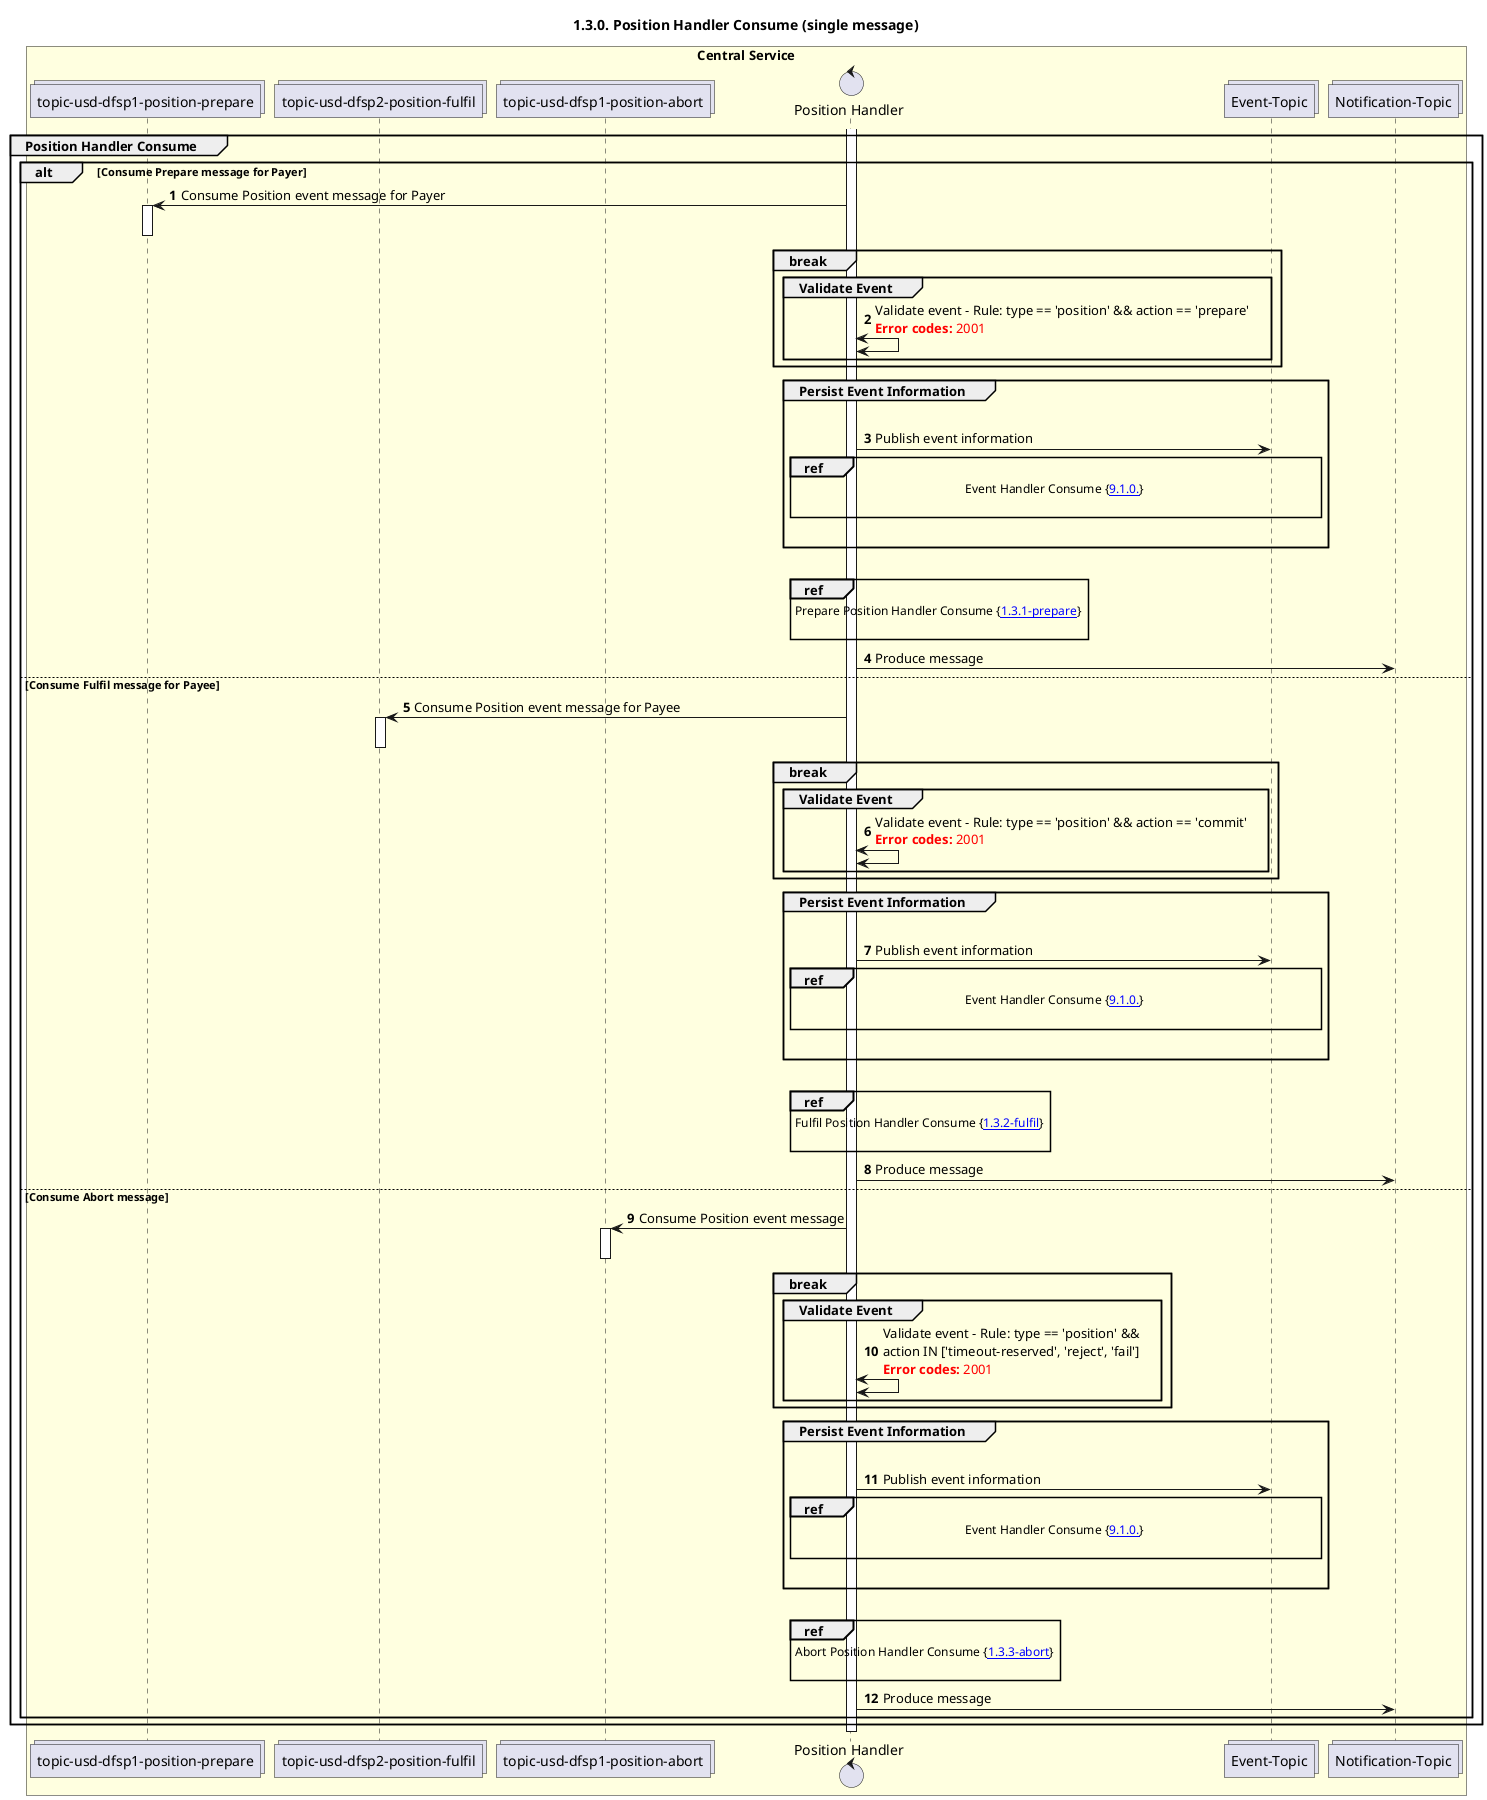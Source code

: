 @startuml
' declate title
title 1.3.0. Position Handler Consume (single message)

autonumber

' Actor Keys:
'   boundary - APIs/Interfaces, etc
'   collections - Kafka Topics
'   control - Kafka Consumers
'   entity - Database Access Objects
'   database - Database Persistance Store

' declare actors
collections "topic-usd-dfsp1-position-prepare" as TOPIC_POSITION_PREPARE_DFSP1
collections "topic-usd-dfsp2-position-fulfil" as TOPIC_POSITION_FULFIL_DFSP2
collections "topic-usd-dfsp1-position-abort" as TOPIC_POSITION_ABORT_DFSP1
control "Position Handler" as POS_HANDLER
' entity "Position DAO" as POS_DAO
collections "Event-Topic" as TOPIC_EVENTS
collections "Notification-Topic" as TOPIC_NOTIFICATIONS
' entity "Participant DAO" as PARTICIPANT_DAO
' entity "Transfer DAO" as TRANS_DAO
' database "Central Store" as DB

box "Central Service" #LightYellow
    participant TOPIC_POSITION_PREPARE_DFSP1
    participant TOPIC_POSITION_FULFIL_DFSP2
    participant TOPIC_POSITION_ABORT_DFSP1
    participant POS_HANDLER
    participant TOPIC_EVENTS
    participant TOPIC_NOTIFICATIONS
    ' participant POS_DAO
    ' participant PARTICIPANT_DAO
    ' participant TRANS_DAO
    ' participant DB
end box

' start flow
activate POS_HANDLER
group Position Handler Consume
    alt Consume Prepare message for Payer
        TOPIC_POSITION_PREPARE_DFSP1 <- POS_HANDLER: Consume Position event message for Payer
        activate TOPIC_POSITION_PREPARE_DFSP1
        deactivate TOPIC_POSITION_PREPARE_DFSP1
        break
            group Validate Event
                POS_HANDLER <-> POS_HANDLER: Validate event - Rule: type == 'position' && action == 'prepare'\n<color #FF0000><b>Error codes:</b> 2001</color>
            end
        end
        group Persist Event Information
            |||
            POS_HANDLER -> TOPIC_EVENTS: Publish event information
            ref over POS_HANDLER, TOPIC_EVENTS :  Event Handler Consume {[[https://github.com/mojaloop/docs/blob/develop/CentralServices/seq_diagrams/seq-event-9.1.0.svg 9.1.0.]]} \n
            |||
        end
        |||
        ref over POS_HANDLER: Prepare Position Handler Consume {[[https://github.com/mojaloop/docs/blob/develop/CentralServices/seq_diagrams/seq-position-1.3.1-prepare.svg 1.3.1-prepare]]} \n
        POS_HANDLER -> TOPIC_NOTIFICATIONS: Produce message
    else Consume Fulfil message for Payee
        TOPIC_POSITION_FULFIL_DFSP2 <- POS_HANDLER: Consume Position event message for Payee
        activate TOPIC_POSITION_FULFIL_DFSP2
        deactivate TOPIC_POSITION_FULFIL_DFSP2
        break
            group Validate Event
                POS_HANDLER <-> POS_HANDLER: Validate event - Rule: type == 'position' && action == 'commit'\n<color #FF0000><b>Error codes:</b> 2001</color>
            end
        end
        group Persist Event Information
            |||
            POS_HANDLER -> TOPIC_EVENTS: Publish event information
            ref over POS_HANDLER, TOPIC_EVENTS :  Event Handler Consume {[[https://github.com/mojaloop/docs/blob/develop/CentralServices/seq_diagrams/seq-event-9.1.0.svg 9.1.0.]]} \n
            |||
        end
        |||
        ref over POS_HANDLER: Fulfil Position Handler Consume {[[https://github.com/mojaloop/docs/blob/develop/CentralServices/seq_diagrams/seq-position-1.3.2-fulfil.svg 1.3.2-fulfil]]} \n
        POS_HANDLER -> TOPIC_NOTIFICATIONS: Produce message
    else Consume Abort message
        TOPIC_POSITION_ABORT_DFSP1 <- POS_HANDLER: Consume Position event message
        activate TOPIC_POSITION_ABORT_DFSP1
        deactivate TOPIC_POSITION_ABORT_DFSP1
        break
            group Validate Event
                POS_HANDLER <-> POS_HANDLER: Validate event - Rule: type == 'position' &&\naction IN ['timeout-reserved', 'reject', 'fail']\n<color #FF0000><b>Error codes:</b> 2001</color>
            end
        end
        group Persist Event Information
            |||
            POS_HANDLER -> TOPIC_EVENTS: Publish event information
            ref over POS_HANDLER, TOPIC_EVENTS :  Event Handler Consume {[[https://github.com/mojaloop/docs/blob/develop/CentralServices/seq_diagrams/seq-event-9.1.0.svg 9.1.0.]]} \n
            |||
        end
        |||
        ref over POS_HANDLER: Abort Position Handler Consume {[[https://github.com/mojaloop/docs/blob/develop/CentralServices/seq_diagrams/seq-position-1.3.3-abort.svg 1.3.3-abort]]} \n
        POS_HANDLER -> TOPIC_NOTIFICATIONS: Produce message
    end

end
deactivate POS_HANDLER
@enduml
